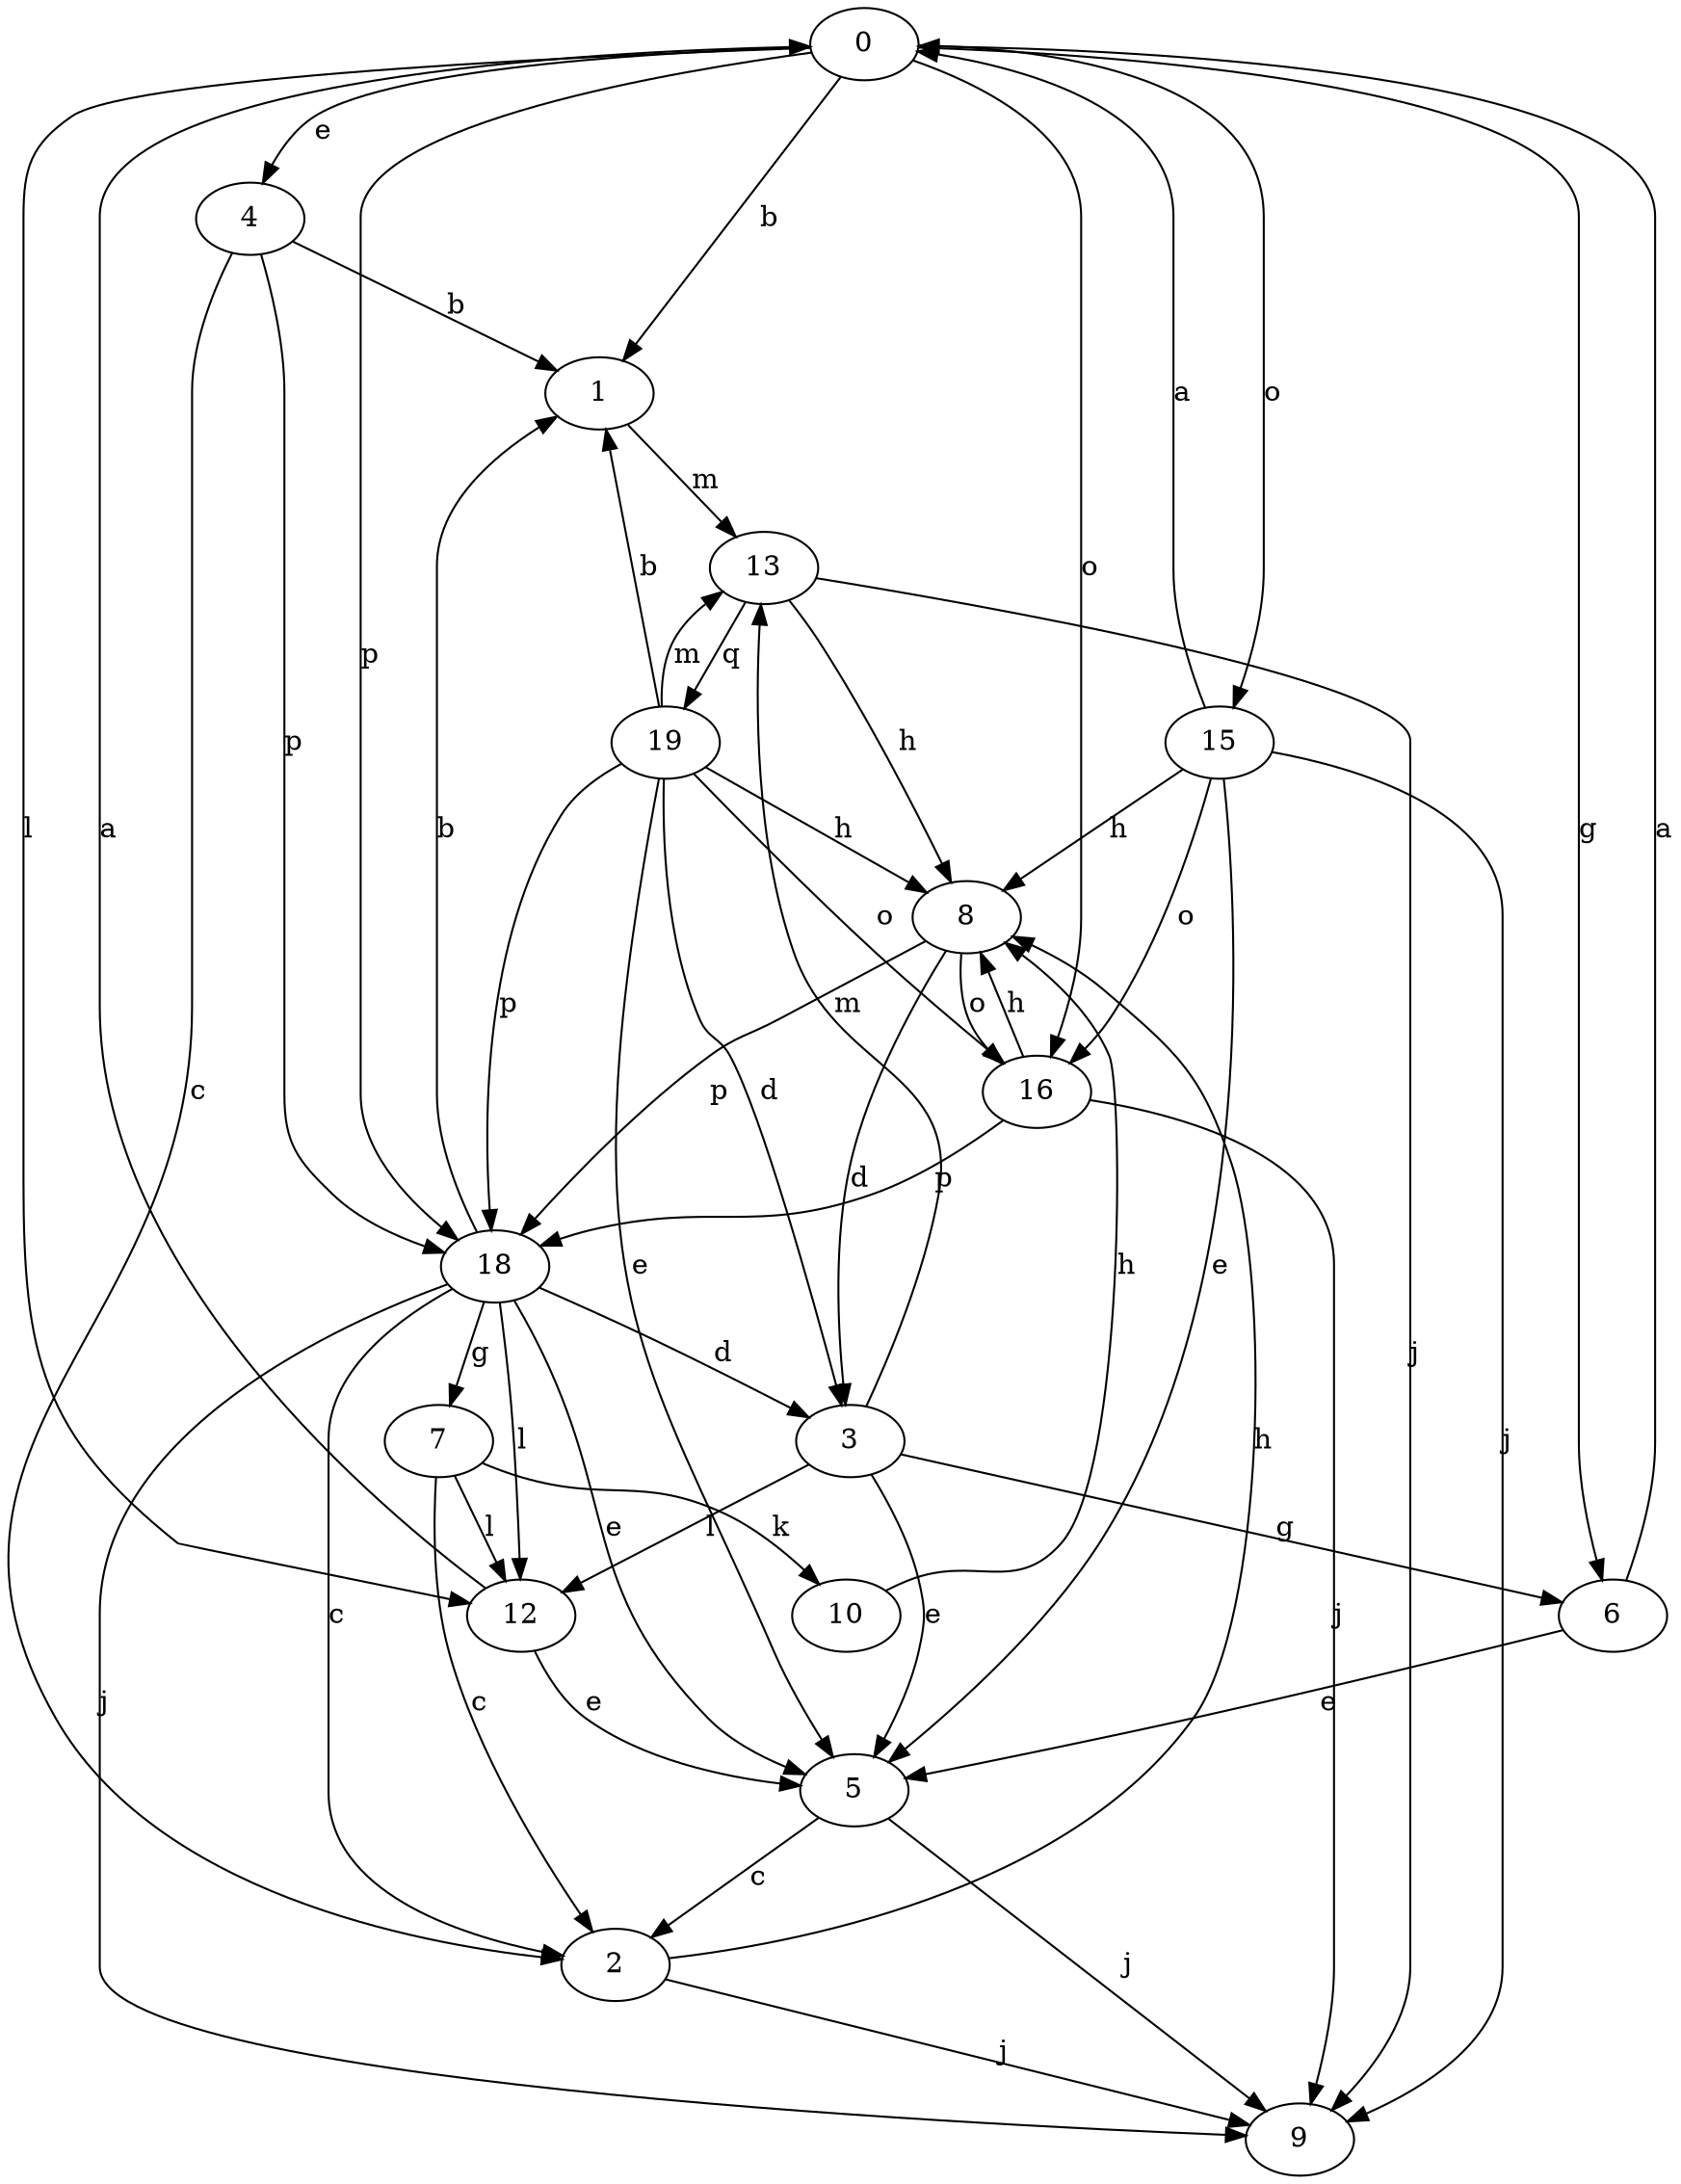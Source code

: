strict digraph  {
0;
1;
2;
3;
4;
5;
6;
7;
8;
9;
10;
12;
13;
15;
16;
18;
19;
0 -> 1  [label=b];
0 -> 4  [label=e];
0 -> 6  [label=g];
0 -> 12  [label=l];
0 -> 15  [label=o];
0 -> 16  [label=o];
0 -> 18  [label=p];
1 -> 13  [label=m];
2 -> 8  [label=h];
2 -> 9  [label=j];
3 -> 5  [label=e];
3 -> 6  [label=g];
3 -> 12  [label=l];
3 -> 13  [label=m];
4 -> 1  [label=b];
4 -> 2  [label=c];
4 -> 18  [label=p];
5 -> 2  [label=c];
5 -> 9  [label=j];
6 -> 0  [label=a];
6 -> 5  [label=e];
7 -> 2  [label=c];
7 -> 10  [label=k];
7 -> 12  [label=l];
8 -> 3  [label=d];
8 -> 16  [label=o];
8 -> 18  [label=p];
10 -> 8  [label=h];
12 -> 0  [label=a];
12 -> 5  [label=e];
13 -> 8  [label=h];
13 -> 9  [label=j];
13 -> 19  [label=q];
15 -> 0  [label=a];
15 -> 5  [label=e];
15 -> 8  [label=h];
15 -> 9  [label=j];
15 -> 16  [label=o];
16 -> 8  [label=h];
16 -> 9  [label=j];
16 -> 18  [label=p];
18 -> 1  [label=b];
18 -> 2  [label=c];
18 -> 3  [label=d];
18 -> 5  [label=e];
18 -> 7  [label=g];
18 -> 9  [label=j];
18 -> 12  [label=l];
19 -> 1  [label=b];
19 -> 3  [label=d];
19 -> 5  [label=e];
19 -> 8  [label=h];
19 -> 13  [label=m];
19 -> 16  [label=o];
19 -> 18  [label=p];
}
